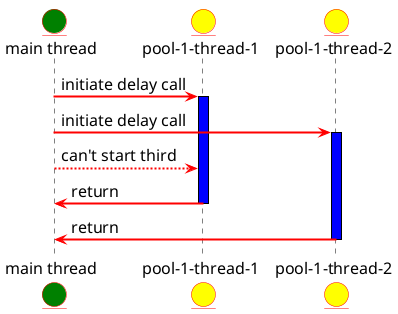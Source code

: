 @startuml
    skinparam {
        shadowing false
        defaultFontName Mark Pro
        defaultFontColor #black
        defaultFontSize 16
        defaultFontStyle bold
        ArrowColor #red
        ArrowThickness 2
        BorderColor #red
        EntityBorderColor #red
        ParticipantBorderColor #red
    }
    skinparam sequence {
        LifeLineBorderThickness 2
        LifeLineBorderColor #black
    }

    entity "main thread" as mt #green
    entity "pool-1-thread-1" as c1 #yellow
    entity "pool-1-thread-2" as c2 #yellow

    mt -> c1 : initiate delay call
    activate c1 #blue
    mt -> c2 : initiate delay call
    activate c2 #blue
    mt --> c1 : can't start third
    c1 -> mt : return
    deactivate c1
    c2 -> mt : return
    deactivate c2
@enduml